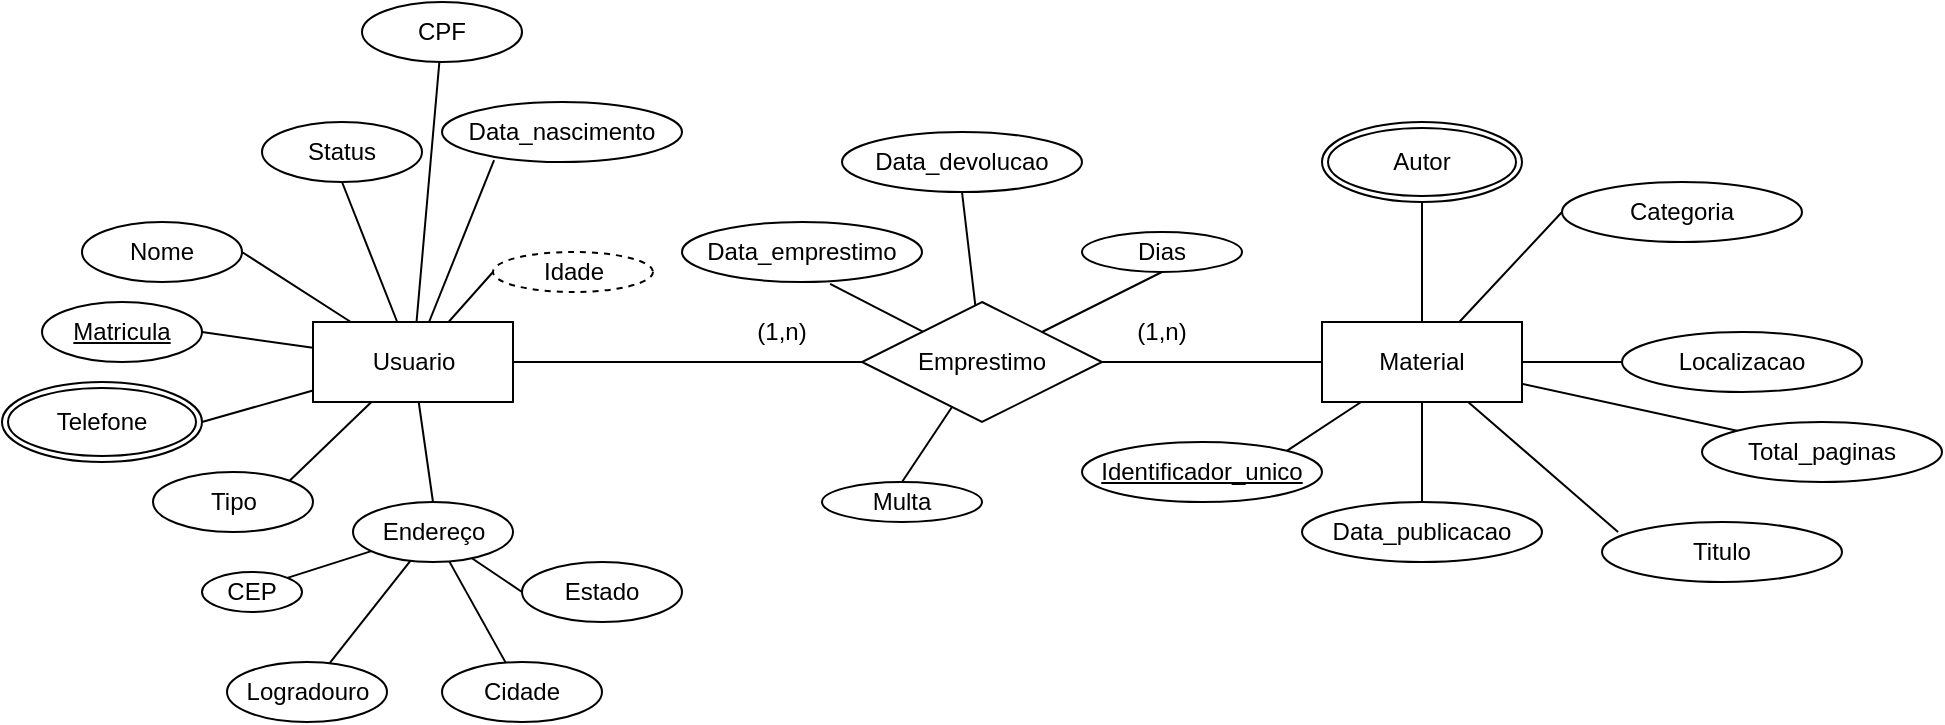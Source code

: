<mxfile version="18.1.3" type="device"><diagram id="R2lEEEUBdFMjLlhIrx00" name="Page-1"><mxGraphModel dx="3122" dy="905" grid="1" gridSize="10" guides="1" tooltips="1" connect="1" arrows="1" fold="1" page="1" pageScale="1" pageWidth="850" pageHeight="1100" math="0" shadow="0" extFonts="Permanent Marker^https://fonts.googleapis.com/css?family=Permanent+Marker"><root><mxCell id="0"/><mxCell id="1" parent="0"/><mxCell id="1ez9wqIIADOKOuVKNo-J-9" style="edgeStyle=none;rounded=0;orthogonalLoop=1;jettySize=auto;html=1;entryX=0.617;entryY=1.033;entryDx=0;entryDy=0;entryPerimeter=0;endArrow=none;endFill=0;" parent="1" source="_9kHrMTr5e7gGrU35kPB-60" target="eHesj9vgBygWol8r3HnZ-1" edge="1"><mxGeometry relative="1" as="geometry"/></mxCell><mxCell id="1ez9wqIIADOKOuVKNo-J-10" style="edgeStyle=none;rounded=0;orthogonalLoop=1;jettySize=auto;html=1;entryX=0.5;entryY=1;entryDx=0;entryDy=0;endArrow=none;endFill=0;" parent="1" source="_9kHrMTr5e7gGrU35kPB-60" target="eHesj9vgBygWol8r3HnZ-3" edge="1"><mxGeometry relative="1" as="geometry"/></mxCell><mxCell id="1ez9wqIIADOKOuVKNo-J-11" style="edgeStyle=none;rounded=0;orthogonalLoop=1;jettySize=auto;html=1;entryX=0.5;entryY=1;entryDx=0;entryDy=0;endArrow=none;endFill=0;" parent="1" source="_9kHrMTr5e7gGrU35kPB-60" target="eHesj9vgBygWol8r3HnZ-5" edge="1"><mxGeometry relative="1" as="geometry"/></mxCell><mxCell id="1ez9wqIIADOKOuVKNo-J-12" style="edgeStyle=none;rounded=0;orthogonalLoop=1;jettySize=auto;html=1;entryX=0.5;entryY=0;entryDx=0;entryDy=0;endArrow=none;endFill=0;" parent="1" source="_9kHrMTr5e7gGrU35kPB-60" target="eHesj9vgBygWol8r3HnZ-6" edge="1"><mxGeometry relative="1" as="geometry"/></mxCell><mxCell id="1ez9wqIIADOKOuVKNo-J-13" style="edgeStyle=none;rounded=0;orthogonalLoop=1;jettySize=auto;html=1;entryX=0;entryY=0.5;entryDx=0;entryDy=0;endArrow=none;endFill=0;" parent="1" source="_9kHrMTr5e7gGrU35kPB-60" target="_9kHrMTr5e7gGrU35kPB-63" edge="1"><mxGeometry relative="1" as="geometry"/></mxCell><mxCell id="_9kHrMTr5e7gGrU35kPB-60" value="Emprestimo" style="shape=rhombus;perimeter=rhombusPerimeter;whiteSpace=wrap;html=1;align=center;fontSize=12;" parent="1" vertex="1"><mxGeometry x="-680" y="450" width="120" height="60" as="geometry"/></mxCell><mxCell id="eHesj9vgBygWol8r3HnZ-1" value="Data_emprestimo" style="ellipse;whiteSpace=wrap;html=1;" parent="1" vertex="1"><mxGeometry x="-770" y="410" width="120" height="30" as="geometry"/></mxCell><mxCell id="eHesj9vgBygWol8r3HnZ-3" value="Data_devolucao" style="ellipse;whiteSpace=wrap;html=1;" parent="1" vertex="1"><mxGeometry x="-690" y="365" width="120" height="30" as="geometry"/></mxCell><mxCell id="eHesj9vgBygWol8r3HnZ-5" value="Dias" style="ellipse;whiteSpace=wrap;html=1;align=center;fontSize=12;" parent="1" vertex="1"><mxGeometry x="-570" y="415" width="80" height="20" as="geometry"/></mxCell><mxCell id="eHesj9vgBygWol8r3HnZ-6" value="Multa" style="ellipse;whiteSpace=wrap;html=1;align=center;fontSize=12;" parent="1" vertex="1"><mxGeometry x="-700" y="540" width="80" height="20" as="geometry"/></mxCell><mxCell id="_9kHrMTr5e7gGrU35kPB-17" value="CPF" style="ellipse;whiteSpace=wrap;html=1;fontStyle=0" parent="1" vertex="1"><mxGeometry x="-930" y="300" width="80" height="30" as="geometry"/></mxCell><mxCell id="_9kHrMTr5e7gGrU35kPB-18" value="" style="edgeStyle=none;rounded=1;sketch=0;jumpStyle=none;orthogonalLoop=1;jettySize=auto;html=1;fontSize=20;startArrow=none;startFill=0;endArrow=none;endFill=0;strokeColor=default;" parent="1" source="_9kHrMTr5e7gGrU35kPB-1" target="_9kHrMTr5e7gGrU35kPB-17" edge="1"><mxGeometry relative="1" as="geometry"/></mxCell><mxCell id="1ez9wqIIADOKOuVKNo-J-6" style="edgeStyle=none;rounded=0;orthogonalLoop=1;jettySize=auto;html=1;entryX=0.5;entryY=0;entryDx=0;entryDy=0;endArrow=none;endFill=0;" parent="1" source="_9kHrMTr5e7gGrU35kPB-1" target="_9kHrMTr5e7gGrU35kPB-25" edge="1"><mxGeometry relative="1" as="geometry"/></mxCell><mxCell id="1ez9wqIIADOKOuVKNo-J-20" style="edgeStyle=none;rounded=0;orthogonalLoop=1;jettySize=auto;html=1;entryX=0.217;entryY=0.967;entryDx=0;entryDy=0;entryPerimeter=0;endArrow=none;endFill=0;" parent="1" source="_9kHrMTr5e7gGrU35kPB-1" target="_9kHrMTr5e7gGrU35kPB-24" edge="1"><mxGeometry relative="1" as="geometry"/></mxCell><mxCell id="1ez9wqIIADOKOuVKNo-J-22" style="edgeStyle=none;rounded=0;orthogonalLoop=1;jettySize=auto;html=1;entryX=0.5;entryY=1;entryDx=0;entryDy=0;endArrow=none;endFill=0;" parent="1" source="_9kHrMTr5e7gGrU35kPB-1" target="1ez9wqIIADOKOuVKNo-J-21" edge="1"><mxGeometry relative="1" as="geometry"/></mxCell><mxCell id="dvG8a6UCZqaP6mT0w7fb-5" style="rounded=0;orthogonalLoop=1;jettySize=auto;html=1;endArrow=none;endFill=0;" parent="1" source="_9kHrMTr5e7gGrU35kPB-1" target="_9kHrMTr5e7gGrU35kPB-60" edge="1"><mxGeometry relative="1" as="geometry"/></mxCell><mxCell id="mzam4JKGSB5no3huWmKW-4" style="edgeStyle=none;rounded=0;orthogonalLoop=1;jettySize=auto;html=1;entryX=1;entryY=0;entryDx=0;entryDy=0;endArrow=none;endFill=0;" parent="1" source="_9kHrMTr5e7gGrU35kPB-1" target="mzam4JKGSB5no3huWmKW-3" edge="1"><mxGeometry relative="1" as="geometry"/></mxCell><mxCell id="_9kHrMTr5e7gGrU35kPB-1" value="Usuario" style="whiteSpace=wrap;html=1;align=center;" parent="1" vertex="1"><mxGeometry x="-954.5" y="460" width="100" height="40" as="geometry"/></mxCell><mxCell id="_9kHrMTr5e7gGrU35kPB-21" value="Nome" style="ellipse;whiteSpace=wrap;html=1;fontStyle=0" parent="1" vertex="1"><mxGeometry x="-1070" y="410" width="80" height="30" as="geometry"/></mxCell><mxCell id="_9kHrMTr5e7gGrU35kPB-33" style="edgeStyle=none;rounded=1;sketch=0;jumpStyle=none;orthogonalLoop=1;jettySize=auto;html=1;entryX=1;entryY=0.5;entryDx=0;entryDy=0;fontSize=12;startArrow=none;startFill=0;endArrow=none;endFill=0;strokeColor=default;" parent="1" source="_9kHrMTr5e7gGrU35kPB-1" target="_9kHrMTr5e7gGrU35kPB-21" edge="1"><mxGeometry relative="1" as="geometry"/></mxCell><mxCell id="_9kHrMTr5e7gGrU35kPB-24" value="Data_nascimento" style="ellipse;whiteSpace=wrap;html=1;fontStyle=0" parent="1" vertex="1"><mxGeometry x="-890" y="350" width="120" height="30" as="geometry"/></mxCell><mxCell id="1ez9wqIIADOKOuVKNo-J-4" style="rounded=0;orthogonalLoop=1;jettySize=auto;html=1;entryX=1;entryY=0;entryDx=0;entryDy=0;endArrow=none;endFill=0;" parent="1" source="_9kHrMTr5e7gGrU35kPB-25" target="_9kHrMTr5e7gGrU35kPB-27" edge="1"><mxGeometry relative="1" as="geometry"/></mxCell><mxCell id="1ez9wqIIADOKOuVKNo-J-5" style="edgeStyle=none;rounded=0;orthogonalLoop=1;jettySize=auto;html=1;endArrow=none;endFill=0;" parent="1" source="_9kHrMTr5e7gGrU35kPB-25" target="_9kHrMTr5e7gGrU35kPB-28" edge="1"><mxGeometry relative="1" as="geometry"/></mxCell><mxCell id="_9kHrMTr5e7gGrU35kPB-25" value="Endereço" style="ellipse;whiteSpace=wrap;html=1;fontStyle=0" parent="1" vertex="1"><mxGeometry x="-934.5" y="550" width="80" height="30" as="geometry"/></mxCell><mxCell id="_9kHrMTr5e7gGrU35kPB-26" value="Logradouro" style="ellipse;whiteSpace=wrap;html=1;fontStyle=0" parent="1" vertex="1"><mxGeometry x="-997.5" y="630" width="80" height="30" as="geometry"/></mxCell><mxCell id="_9kHrMTr5e7gGrU35kPB-42" style="edgeStyle=none;rounded=1;sketch=0;jumpStyle=none;orthogonalLoop=1;jettySize=auto;html=1;fontSize=12;startArrow=none;startFill=0;endArrow=none;endFill=0;strokeColor=default;" parent="1" source="_9kHrMTr5e7gGrU35kPB-25" target="_9kHrMTr5e7gGrU35kPB-26" edge="1"><mxGeometry relative="1" as="geometry"/></mxCell><mxCell id="_9kHrMTr5e7gGrU35kPB-27" value="CEP" style="ellipse;whiteSpace=wrap;html=1;fontStyle=0" parent="1" vertex="1"><mxGeometry x="-1010" y="585" width="50" height="20" as="geometry"/></mxCell><mxCell id="_9kHrMTr5e7gGrU35kPB-28" value="Cidade" style="ellipse;whiteSpace=wrap;html=1;fontStyle=0" parent="1" vertex="1"><mxGeometry x="-890" y="630" width="80" height="30" as="geometry"/></mxCell><mxCell id="_9kHrMTr5e7gGrU35kPB-29" value="Estado" style="ellipse;whiteSpace=wrap;html=1;fontStyle=0" parent="1" vertex="1"><mxGeometry x="-850" y="580" width="80" height="30" as="geometry"/></mxCell><mxCell id="_9kHrMTr5e7gGrU35kPB-44" style="edgeStyle=none;rounded=1;sketch=0;jumpStyle=none;orthogonalLoop=1;jettySize=auto;html=1;entryX=0;entryY=0.5;entryDx=0;entryDy=0;fontSize=12;startArrow=none;startFill=0;endArrow=none;endFill=0;strokeColor=default;" parent="1" source="_9kHrMTr5e7gGrU35kPB-25" target="_9kHrMTr5e7gGrU35kPB-29" edge="1"><mxGeometry relative="1" as="geometry"/></mxCell><mxCell id="_9kHrMTr5e7gGrU35kPB-30" value="Telefone" style="ellipse;shape=doubleEllipse;margin=3;whiteSpace=wrap;html=1;align=center;fontSize=12;" parent="1" vertex="1"><mxGeometry x="-1110" y="490" width="100" height="40" as="geometry"/></mxCell><mxCell id="_9kHrMTr5e7gGrU35kPB-39" style="edgeStyle=none;rounded=1;sketch=0;jumpStyle=none;orthogonalLoop=1;jettySize=auto;html=1;entryX=1;entryY=0.5;entryDx=0;entryDy=0;fontSize=12;startArrow=none;startFill=0;endArrow=none;endFill=0;strokeColor=default;" parent="1" source="_9kHrMTr5e7gGrU35kPB-1" target="_9kHrMTr5e7gGrU35kPB-30" edge="1"><mxGeometry relative="1" as="geometry"/></mxCell><mxCell id="_9kHrMTr5e7gGrU35kPB-31" value="Matricula" style="ellipse;whiteSpace=wrap;html=1;fontStyle=4" parent="1" vertex="1"><mxGeometry x="-1090" y="450" width="80" height="30" as="geometry"/></mxCell><mxCell id="_9kHrMTr5e7gGrU35kPB-45" style="edgeStyle=none;rounded=1;sketch=0;jumpStyle=none;orthogonalLoop=1;jettySize=auto;html=1;entryX=1;entryY=0.5;entryDx=0;entryDy=0;fontSize=12;startArrow=none;startFill=0;endArrow=none;endFill=0;strokeColor=default;" parent="1" source="_9kHrMTr5e7gGrU35kPB-1" target="_9kHrMTr5e7gGrU35kPB-31" edge="1"><mxGeometry relative="1" as="geometry"/></mxCell><mxCell id="_9kHrMTr5e7gGrU35kPB-32" value="Idade" style="ellipse;whiteSpace=wrap;html=1;align=center;dashed=1;fontSize=12;" parent="1" vertex="1"><mxGeometry x="-864.5" y="425" width="80" height="20" as="geometry"/></mxCell><mxCell id="_9kHrMTr5e7gGrU35kPB-37" style="edgeStyle=none;rounded=1;sketch=0;jumpStyle=none;orthogonalLoop=1;jettySize=auto;html=1;entryX=0;entryY=0.5;entryDx=0;entryDy=0;fontSize=12;startArrow=none;startFill=0;endArrow=none;endFill=0;strokeColor=default;" parent="1" source="_9kHrMTr5e7gGrU35kPB-1" target="_9kHrMTr5e7gGrU35kPB-32" edge="1"><mxGeometry relative="1" as="geometry"/></mxCell><mxCell id="1ez9wqIIADOKOuVKNo-J-14" style="edgeStyle=none;rounded=0;orthogonalLoop=1;jettySize=auto;html=1;endArrow=none;endFill=0;" parent="1" source="_9kHrMTr5e7gGrU35kPB-63" target="_9kHrMTr5e7gGrU35kPB-67" edge="1"><mxGeometry relative="1" as="geometry"/></mxCell><mxCell id="1ez9wqIIADOKOuVKNo-J-15" style="edgeStyle=none;rounded=0;orthogonalLoop=1;jettySize=auto;html=1;entryX=0;entryY=0.5;entryDx=0;entryDy=0;endArrow=none;endFill=0;" parent="1" source="_9kHrMTr5e7gGrU35kPB-63" target="FTMQB33cst08J9jwnu5F-1" edge="1"><mxGeometry relative="1" as="geometry"><mxPoint x="-350" y="425" as="targetPoint"/></mxGeometry></mxCell><mxCell id="1ez9wqIIADOKOuVKNo-J-16" style="edgeStyle=none;rounded=0;orthogonalLoop=1;jettySize=auto;html=1;entryX=0;entryY=0.5;entryDx=0;entryDy=0;endArrow=none;endFill=0;" parent="1" source="_9kHrMTr5e7gGrU35kPB-63" target="_9kHrMTr5e7gGrU35kPB-69" edge="1"><mxGeometry relative="1" as="geometry"/></mxCell><mxCell id="1ez9wqIIADOKOuVKNo-J-17" style="edgeStyle=none;rounded=0;orthogonalLoop=1;jettySize=auto;html=1;entryX=0;entryY=0;entryDx=0;entryDy=0;endArrow=none;endFill=0;" parent="1" source="_9kHrMTr5e7gGrU35kPB-63" target="_9kHrMTr5e7gGrU35kPB-70" edge="1"><mxGeometry relative="1" as="geometry"/></mxCell><mxCell id="1ez9wqIIADOKOuVKNo-J-18" style="edgeStyle=none;rounded=0;orthogonalLoop=1;jettySize=auto;html=1;endArrow=none;endFill=0;" parent="1" source="_9kHrMTr5e7gGrU35kPB-63" target="_9kHrMTr5e7gGrU35kPB-66" edge="1"><mxGeometry relative="1" as="geometry"/></mxCell><mxCell id="1ez9wqIIADOKOuVKNo-J-19" style="edgeStyle=none;rounded=0;orthogonalLoop=1;jettySize=auto;html=1;entryX=1;entryY=0;entryDx=0;entryDy=0;endArrow=none;endFill=0;" parent="1" source="_9kHrMTr5e7gGrU35kPB-63" target="_9kHrMTr5e7gGrU35kPB-65" edge="1"><mxGeometry relative="1" as="geometry"/></mxCell><mxCell id="mzam4JKGSB5no3huWmKW-2" style="rounded=0;orthogonalLoop=1;jettySize=auto;html=1;entryX=0.067;entryY=0.167;entryDx=0;entryDy=0;entryPerimeter=0;endArrow=none;endFill=0;" parent="1" source="_9kHrMTr5e7gGrU35kPB-63" target="mzam4JKGSB5no3huWmKW-1" edge="1"><mxGeometry relative="1" as="geometry"/></mxCell><mxCell id="_9kHrMTr5e7gGrU35kPB-63" value="Material" style="whiteSpace=wrap;html=1;align=center;" parent="1" vertex="1"><mxGeometry x="-450" y="460" width="100" height="40" as="geometry"/></mxCell><mxCell id="_9kHrMTr5e7gGrU35kPB-65" value="Identificador_unico" style="ellipse;whiteSpace=wrap;html=1;fontStyle=4" parent="1" vertex="1"><mxGeometry x="-570" y="520" width="120" height="30" as="geometry"/></mxCell><mxCell id="_9kHrMTr5e7gGrU35kPB-66" value="Data_publicacao" style="ellipse;whiteSpace=wrap;html=1;" parent="1" vertex="1"><mxGeometry x="-460" y="550" width="120" height="30" as="geometry"/></mxCell><mxCell id="_9kHrMTr5e7gGrU35kPB-67" value="Autor" style="ellipse;shape=doubleEllipse;margin=3;whiteSpace=wrap;html=1;align=center;fontSize=12;" parent="1" vertex="1"><mxGeometry x="-450" y="360" width="100" height="40" as="geometry"/></mxCell><mxCell id="_9kHrMTr5e7gGrU35kPB-69" value="Localizacao" style="ellipse;whiteSpace=wrap;html=1;" parent="1" vertex="1"><mxGeometry x="-300" y="465" width="120" height="30" as="geometry"/></mxCell><mxCell id="_9kHrMTr5e7gGrU35kPB-70" value="Total_paginas" style="ellipse;whiteSpace=wrap;html=1;" parent="1" vertex="1"><mxGeometry x="-260" y="510" width="120" height="30" as="geometry"/></mxCell><mxCell id="1ez9wqIIADOKOuVKNo-J-21" value="Status" style="ellipse;whiteSpace=wrap;html=1;fontStyle=0" parent="1" vertex="1"><mxGeometry x="-980" y="360" width="80" height="30" as="geometry"/></mxCell><mxCell id="dvG8a6UCZqaP6mT0w7fb-1" value="(1,n)" style="text;html=1;strokeColor=none;fillColor=none;align=center;verticalAlign=middle;whiteSpace=wrap;rounded=0;" parent="1" vertex="1"><mxGeometry x="-740" y="455" width="40" height="20" as="geometry"/></mxCell><mxCell id="dvG8a6UCZqaP6mT0w7fb-6" value="(1,n)" style="text;html=1;strokeColor=none;fillColor=none;align=center;verticalAlign=middle;whiteSpace=wrap;rounded=0;" parent="1" vertex="1"><mxGeometry x="-550" y="455" width="40" height="20" as="geometry"/></mxCell><mxCell id="mzam4JKGSB5no3huWmKW-1" value="Titulo" style="ellipse;whiteSpace=wrap;html=1;" parent="1" vertex="1"><mxGeometry x="-310" y="560" width="120" height="30" as="geometry"/></mxCell><mxCell id="mzam4JKGSB5no3huWmKW-3" value="Tipo" style="ellipse;whiteSpace=wrap;html=1;fontStyle=0" parent="1" vertex="1"><mxGeometry x="-1034.5" y="535" width="80" height="30" as="geometry"/></mxCell><mxCell id="FTMQB33cst08J9jwnu5F-1" value="Categoria" style="ellipse;whiteSpace=wrap;html=1;" vertex="1" parent="1"><mxGeometry x="-330" y="390" width="120" height="30" as="geometry"/></mxCell></root></mxGraphModel></diagram></mxfile>